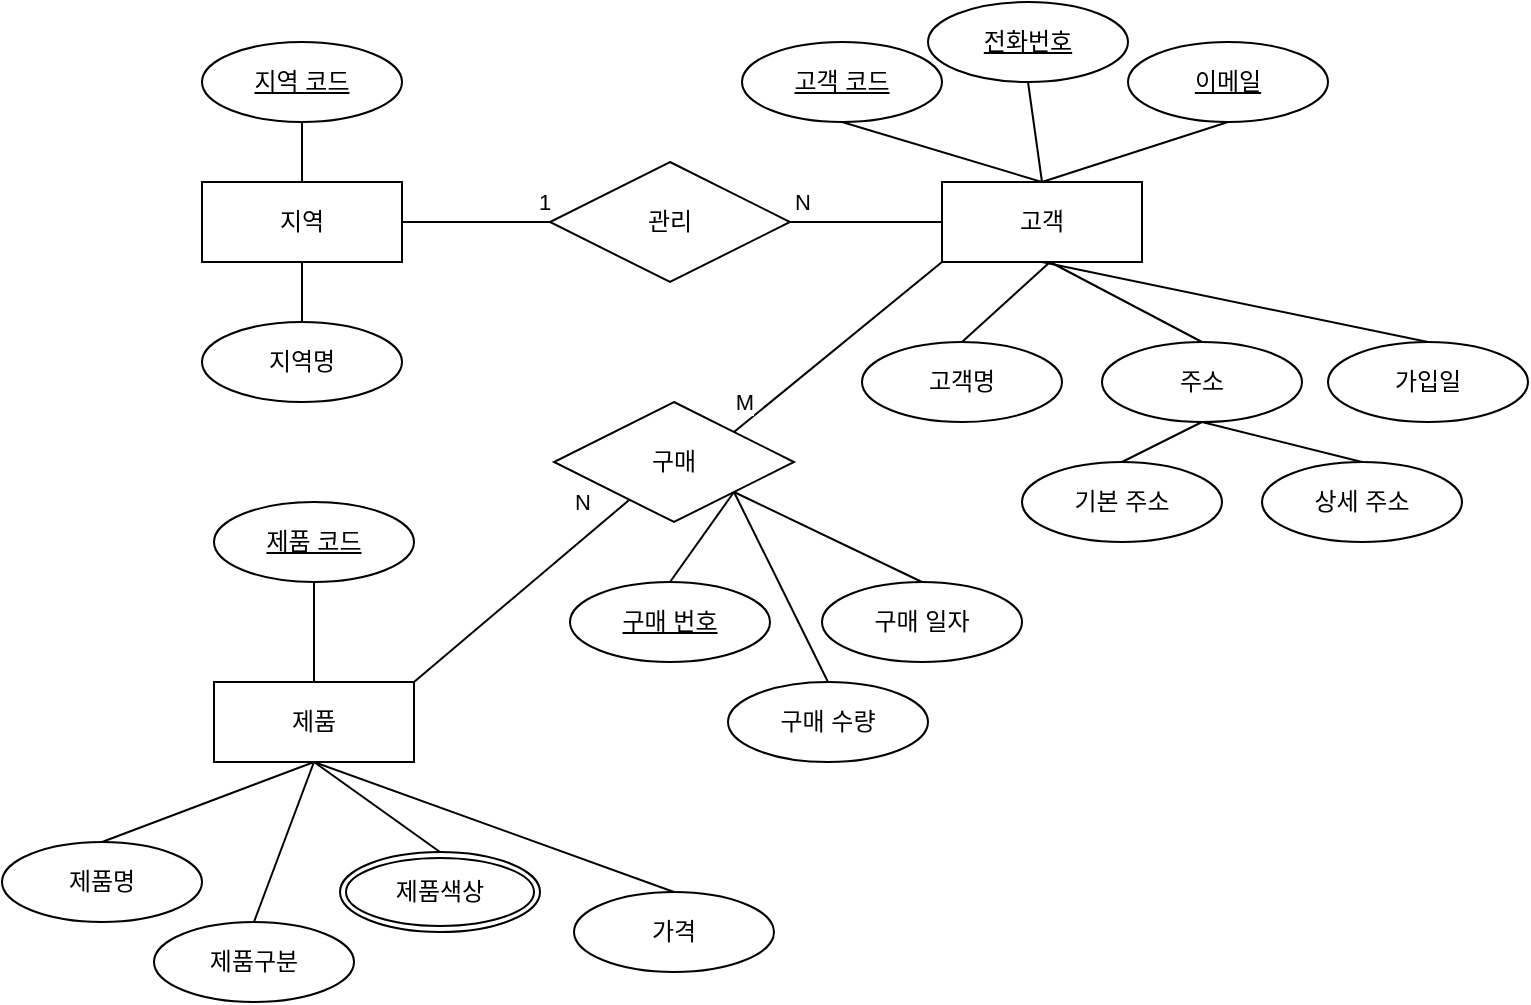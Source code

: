 <mxfile version="24.9.3">
  <diagram name="페이지-1" id="enFnvwbWuzKKpaWJElIv">
    <mxGraphModel dx="868" dy="928" grid="1" gridSize="10" guides="1" tooltips="1" connect="1" arrows="1" fold="1" page="1" pageScale="1" pageWidth="827" pageHeight="1169" math="0" shadow="0">
      <root>
        <mxCell id="0" />
        <mxCell id="1" parent="0" />
        <mxCell id="_jG1R0lDHDVyGRxt5Qsd-1" value="고객" style="whiteSpace=wrap;html=1;align=center;" vertex="1" parent="1">
          <mxGeometry x="490" y="100" width="100" height="40" as="geometry" />
        </mxCell>
        <mxCell id="_jG1R0lDHDVyGRxt5Qsd-2" value="고객명" style="ellipse;whiteSpace=wrap;html=1;align=center;" vertex="1" parent="1">
          <mxGeometry x="450" y="180" width="100" height="40" as="geometry" />
        </mxCell>
        <mxCell id="_jG1R0lDHDVyGRxt5Qsd-3" value="" style="endArrow=none;html=1;rounded=0;exitX=0.5;exitY=1;exitDx=0;exitDy=0;entryX=0.5;entryY=0;entryDx=0;entryDy=0;" edge="1" parent="1" target="_jG1R0lDHDVyGRxt5Qsd-2">
          <mxGeometry relative="1" as="geometry">
            <mxPoint x="544" y="140" as="sourcePoint" />
            <mxPoint x="424" y="200" as="targetPoint" />
          </mxGeometry>
        </mxCell>
        <mxCell id="_jG1R0lDHDVyGRxt5Qsd-4" value="전화번호" style="ellipse;whiteSpace=wrap;html=1;align=center;fontStyle=4;" vertex="1" parent="1">
          <mxGeometry x="483" y="10" width="100" height="40" as="geometry" />
        </mxCell>
        <mxCell id="_jG1R0lDHDVyGRxt5Qsd-5" value="" style="endArrow=none;html=1;rounded=0;exitX=0.5;exitY=1;exitDx=0;exitDy=0;entryX=0.5;entryY=0;entryDx=0;entryDy=0;" edge="1" parent="1" source="_jG1R0lDHDVyGRxt5Qsd-6" target="_jG1R0lDHDVyGRxt5Qsd-1">
          <mxGeometry relative="1" as="geometry">
            <mxPoint x="434" y="50" as="sourcePoint" />
            <mxPoint x="340" y="100" as="targetPoint" />
          </mxGeometry>
        </mxCell>
        <mxCell id="_jG1R0lDHDVyGRxt5Qsd-6" value="고객 코드" style="ellipse;whiteSpace=wrap;html=1;align=center;fontStyle=4;" vertex="1" parent="1">
          <mxGeometry x="390" y="30" width="100" height="40" as="geometry" />
        </mxCell>
        <mxCell id="_jG1R0lDHDVyGRxt5Qsd-8" value="주소" style="ellipse;whiteSpace=wrap;html=1;align=center;" vertex="1" parent="1">
          <mxGeometry x="570" y="180" width="100" height="40" as="geometry" />
        </mxCell>
        <mxCell id="_jG1R0lDHDVyGRxt5Qsd-11" value="가입일" style="ellipse;whiteSpace=wrap;html=1;align=center;" vertex="1" parent="1">
          <mxGeometry x="683" y="180" width="100" height="40" as="geometry" />
        </mxCell>
        <mxCell id="_jG1R0lDHDVyGRxt5Qsd-12" value="" style="endArrow=none;html=1;rounded=0;entryX=0.5;entryY=0;entryDx=0;entryDy=0;exitX=0.5;exitY=1;exitDx=0;exitDy=0;" edge="1" parent="1" source="_jG1R0lDHDVyGRxt5Qsd-4" target="_jG1R0lDHDVyGRxt5Qsd-1">
          <mxGeometry relative="1" as="geometry">
            <mxPoint x="600" y="50" as="sourcePoint" />
            <mxPoint x="675" y="100" as="targetPoint" />
          </mxGeometry>
        </mxCell>
        <mxCell id="_jG1R0lDHDVyGRxt5Qsd-13" value="" style="endArrow=none;html=1;rounded=0;exitX=0.5;exitY=1;exitDx=0;exitDy=0;entryX=0.5;entryY=0;entryDx=0;entryDy=0;" edge="1" parent="1" target="_jG1R0lDHDVyGRxt5Qsd-8">
          <mxGeometry relative="1" as="geometry">
            <mxPoint x="544" y="140" as="sourcePoint" />
            <mxPoint x="354" y="190" as="targetPoint" />
          </mxGeometry>
        </mxCell>
        <mxCell id="_jG1R0lDHDVyGRxt5Qsd-17" value="" style="endArrow=none;html=1;rounded=0;entryX=0.5;entryY=0;entryDx=0;entryDy=0;" edge="1" parent="1" target="_jG1R0lDHDVyGRxt5Qsd-11">
          <mxGeometry relative="1" as="geometry">
            <mxPoint x="540" y="140" as="sourcePoint" />
            <mxPoint x="750" y="180" as="targetPoint" />
            <Array as="points" />
          </mxGeometry>
        </mxCell>
        <mxCell id="_jG1R0lDHDVyGRxt5Qsd-18" value="지역" style="whiteSpace=wrap;html=1;align=center;" vertex="1" parent="1">
          <mxGeometry x="120" y="100" width="100" height="40" as="geometry" />
        </mxCell>
        <mxCell id="_jG1R0lDHDVyGRxt5Qsd-19" value="지역 코드" style="ellipse;whiteSpace=wrap;html=1;align=center;fontStyle=4;" vertex="1" parent="1">
          <mxGeometry x="120" y="30" width="100" height="40" as="geometry" />
        </mxCell>
        <mxCell id="_jG1R0lDHDVyGRxt5Qsd-20" value="지역명" style="ellipse;whiteSpace=wrap;html=1;align=center;" vertex="1" parent="1">
          <mxGeometry x="120" y="170" width="100" height="40" as="geometry" />
        </mxCell>
        <mxCell id="_jG1R0lDHDVyGRxt5Qsd-21" value="" style="endArrow=none;html=1;rounded=0;exitX=0.5;exitY=0;exitDx=0;exitDy=0;entryX=0.5;entryY=1;entryDx=0;entryDy=0;" edge="1" parent="1" source="_jG1R0lDHDVyGRxt5Qsd-18" target="_jG1R0lDHDVyGRxt5Qsd-19">
          <mxGeometry relative="1" as="geometry">
            <mxPoint x="20" y="100" as="sourcePoint" />
            <mxPoint x="210" y="90" as="targetPoint" />
          </mxGeometry>
        </mxCell>
        <mxCell id="_jG1R0lDHDVyGRxt5Qsd-22" value="" style="endArrow=none;html=1;rounded=0;exitX=0.5;exitY=1;exitDx=0;exitDy=0;entryX=0.5;entryY=0;entryDx=0;entryDy=0;" edge="1" parent="1" source="_jG1R0lDHDVyGRxt5Qsd-18" target="_jG1R0lDHDVyGRxt5Qsd-20">
          <mxGeometry relative="1" as="geometry">
            <mxPoint x="50" y="300" as="sourcePoint" />
            <mxPoint x="210" y="300" as="targetPoint" />
          </mxGeometry>
        </mxCell>
        <mxCell id="_jG1R0lDHDVyGRxt5Qsd-23" value="제품" style="whiteSpace=wrap;html=1;align=center;" vertex="1" parent="1">
          <mxGeometry x="126" y="350" width="100" height="40" as="geometry" />
        </mxCell>
        <mxCell id="_jG1R0lDHDVyGRxt5Qsd-24" value="제품명" style="ellipse;whiteSpace=wrap;html=1;align=center;" vertex="1" parent="1">
          <mxGeometry x="20" y="430" width="100" height="40" as="geometry" />
        </mxCell>
        <mxCell id="_jG1R0lDHDVyGRxt5Qsd-25" value="제품구분" style="ellipse;whiteSpace=wrap;html=1;align=center;" vertex="1" parent="1">
          <mxGeometry x="96" y="470" width="100" height="40" as="geometry" />
        </mxCell>
        <mxCell id="_jG1R0lDHDVyGRxt5Qsd-26" value="가격" style="ellipse;whiteSpace=wrap;html=1;align=center;" vertex="1" parent="1">
          <mxGeometry x="306" y="455" width="100" height="40" as="geometry" />
        </mxCell>
        <mxCell id="_jG1R0lDHDVyGRxt5Qsd-29" value="제품 코드" style="ellipse;whiteSpace=wrap;html=1;align=center;fontStyle=4;" vertex="1" parent="1">
          <mxGeometry x="126" y="260" width="100" height="40" as="geometry" />
        </mxCell>
        <mxCell id="_jG1R0lDHDVyGRxt5Qsd-30" value="" style="endArrow=none;html=1;rounded=0;exitX=0.5;exitY=1;exitDx=0;exitDy=0;entryX=0.5;entryY=0;entryDx=0;entryDy=0;" edge="1" parent="1" source="_jG1R0lDHDVyGRxt5Qsd-29" target="_jG1R0lDHDVyGRxt5Qsd-23">
          <mxGeometry relative="1" as="geometry">
            <mxPoint x="106" y="380" as="sourcePoint" />
            <mxPoint x="266" y="380" as="targetPoint" />
          </mxGeometry>
        </mxCell>
        <mxCell id="_jG1R0lDHDVyGRxt5Qsd-31" value="" style="endArrow=none;html=1;rounded=0;exitX=0.5;exitY=0;exitDx=0;exitDy=0;entryX=0.5;entryY=1;entryDx=0;entryDy=0;" edge="1" parent="1" source="_jG1R0lDHDVyGRxt5Qsd-24" target="_jG1R0lDHDVyGRxt5Qsd-23">
          <mxGeometry relative="1" as="geometry">
            <mxPoint x="106" y="380" as="sourcePoint" />
            <mxPoint x="166" y="390" as="targetPoint" />
          </mxGeometry>
        </mxCell>
        <mxCell id="_jG1R0lDHDVyGRxt5Qsd-32" value="" style="endArrow=none;html=1;rounded=0;exitX=0.5;exitY=0;exitDx=0;exitDy=0;entryX=0.5;entryY=1;entryDx=0;entryDy=0;" edge="1" parent="1" source="_jG1R0lDHDVyGRxt5Qsd-25" target="_jG1R0lDHDVyGRxt5Qsd-23">
          <mxGeometry relative="1" as="geometry">
            <mxPoint x="96" y="380" as="sourcePoint" />
            <mxPoint x="166" y="390" as="targetPoint" />
          </mxGeometry>
        </mxCell>
        <mxCell id="_jG1R0lDHDVyGRxt5Qsd-34" value="" style="endArrow=none;html=1;rounded=0;exitX=0.5;exitY=1;exitDx=0;exitDy=0;entryX=0.5;entryY=0;entryDx=0;entryDy=0;" edge="1" parent="1" source="_jG1R0lDHDVyGRxt5Qsd-23" target="_jG1R0lDHDVyGRxt5Qsd-26">
          <mxGeometry relative="1" as="geometry">
            <mxPoint x="96" y="380" as="sourcePoint" />
            <mxPoint x="256" y="380" as="targetPoint" />
          </mxGeometry>
        </mxCell>
        <mxCell id="_jG1R0lDHDVyGRxt5Qsd-52" value="구매 수량" style="ellipse;whiteSpace=wrap;html=1;align=center;" vertex="1" parent="1">
          <mxGeometry x="383" y="350" width="100" height="40" as="geometry" />
        </mxCell>
        <mxCell id="_jG1R0lDHDVyGRxt5Qsd-54" value="구매 일자" style="ellipse;whiteSpace=wrap;html=1;align=center;" vertex="1" parent="1">
          <mxGeometry x="430" y="300" width="100" height="40" as="geometry" />
        </mxCell>
        <mxCell id="_jG1R0lDHDVyGRxt5Qsd-56" value="구매 번호" style="ellipse;whiteSpace=wrap;html=1;align=center;fontStyle=4;" vertex="1" parent="1">
          <mxGeometry x="304" y="300" width="100" height="40" as="geometry" />
        </mxCell>
        <mxCell id="_jG1R0lDHDVyGRxt5Qsd-64" value="상세 주소" style="ellipse;whiteSpace=wrap;html=1;align=center;" vertex="1" parent="1">
          <mxGeometry x="650" y="240" width="100" height="40" as="geometry" />
        </mxCell>
        <mxCell id="_jG1R0lDHDVyGRxt5Qsd-65" value="기본 주소" style="ellipse;whiteSpace=wrap;html=1;align=center;" vertex="1" parent="1">
          <mxGeometry x="530" y="240" width="100" height="40" as="geometry" />
        </mxCell>
        <mxCell id="_jG1R0lDHDVyGRxt5Qsd-67" value="" style="endArrow=none;html=1;rounded=0;exitX=0.5;exitY=1;exitDx=0;exitDy=0;entryX=0.5;entryY=0;entryDx=0;entryDy=0;" edge="1" parent="1" source="_jG1R0lDHDVyGRxt5Qsd-8" target="_jG1R0lDHDVyGRxt5Qsd-65">
          <mxGeometry relative="1" as="geometry">
            <mxPoint x="464" y="350" as="sourcePoint" />
            <mxPoint x="370" y="290" as="targetPoint" />
          </mxGeometry>
        </mxCell>
        <mxCell id="_jG1R0lDHDVyGRxt5Qsd-68" value="" style="endArrow=none;html=1;rounded=0;entryX=0.5;entryY=0;entryDx=0;entryDy=0;exitX=0.5;exitY=1;exitDx=0;exitDy=0;" edge="1" parent="1" source="_jG1R0lDHDVyGRxt5Qsd-8" target="_jG1R0lDHDVyGRxt5Qsd-64">
          <mxGeometry relative="1" as="geometry">
            <mxPoint x="444" y="260" as="sourcePoint" />
            <mxPoint x="650" y="250" as="targetPoint" />
          </mxGeometry>
        </mxCell>
        <mxCell id="_jG1R0lDHDVyGRxt5Qsd-69" value="이메일" style="ellipse;whiteSpace=wrap;html=1;align=center;fontStyle=4;" vertex="1" parent="1">
          <mxGeometry x="583" y="30" width="100" height="40" as="geometry" />
        </mxCell>
        <mxCell id="_jG1R0lDHDVyGRxt5Qsd-70" value="" style="endArrow=none;html=1;rounded=0;entryX=0.5;entryY=0;entryDx=0;entryDy=0;exitX=0.5;exitY=1;exitDx=0;exitDy=0;" edge="1" parent="1" source="_jG1R0lDHDVyGRxt5Qsd-69" target="_jG1R0lDHDVyGRxt5Qsd-1">
          <mxGeometry relative="1" as="geometry">
            <mxPoint x="740" y="90" as="sourcePoint" />
            <mxPoint x="550" y="110" as="targetPoint" />
          </mxGeometry>
        </mxCell>
        <mxCell id="_jG1R0lDHDVyGRxt5Qsd-71" value="제품색상" style="ellipse;shape=doubleEllipse;margin=3;whiteSpace=wrap;html=1;align=center;" vertex="1" parent="1">
          <mxGeometry x="189" y="435" width="100" height="40" as="geometry" />
        </mxCell>
        <mxCell id="_jG1R0lDHDVyGRxt5Qsd-72" value="" style="endArrow=none;html=1;rounded=0;entryX=0.5;entryY=0;entryDx=0;entryDy=0;" edge="1" parent="1" target="_jG1R0lDHDVyGRxt5Qsd-71">
          <mxGeometry relative="1" as="geometry">
            <mxPoint x="176" y="390" as="sourcePoint" />
            <mxPoint x="306" y="420" as="targetPoint" />
          </mxGeometry>
        </mxCell>
        <mxCell id="_jG1R0lDHDVyGRxt5Qsd-73" value="관리" style="shape=rhombus;perimeter=rhombusPerimeter;whiteSpace=wrap;html=1;align=center;" vertex="1" parent="1">
          <mxGeometry x="294" y="90" width="120" height="60" as="geometry" />
        </mxCell>
        <mxCell id="_jG1R0lDHDVyGRxt5Qsd-74" value="" style="endArrow=none;html=1;rounded=0;exitX=1;exitY=0.5;exitDx=0;exitDy=0;entryX=0;entryY=0.5;entryDx=0;entryDy=0;" edge="1" parent="1" source="_jG1R0lDHDVyGRxt5Qsd-18" target="_jG1R0lDHDVyGRxt5Qsd-73">
          <mxGeometry relative="1" as="geometry">
            <mxPoint x="300" y="220" as="sourcePoint" />
            <mxPoint x="460" y="220" as="targetPoint" />
          </mxGeometry>
        </mxCell>
        <mxCell id="_jG1R0lDHDVyGRxt5Qsd-76" value="1" style="edgeLabel;html=1;align=center;verticalAlign=middle;resizable=0;points=[];" vertex="1" connectable="0" parent="_jG1R0lDHDVyGRxt5Qsd-74">
          <mxGeometry x="0.203" y="1" relative="1" as="geometry">
            <mxPoint x="26" y="-9" as="offset" />
          </mxGeometry>
        </mxCell>
        <mxCell id="_jG1R0lDHDVyGRxt5Qsd-75" value="" style="endArrow=none;html=1;rounded=0;exitX=1;exitY=0.5;exitDx=0;exitDy=0;entryX=0;entryY=0.5;entryDx=0;entryDy=0;" edge="1" parent="1" source="_jG1R0lDHDVyGRxt5Qsd-73" target="_jG1R0lDHDVyGRxt5Qsd-1">
          <mxGeometry relative="1" as="geometry">
            <mxPoint x="300" y="220" as="sourcePoint" />
            <mxPoint x="460" y="220" as="targetPoint" />
            <Array as="points" />
          </mxGeometry>
        </mxCell>
        <mxCell id="_jG1R0lDHDVyGRxt5Qsd-77" value="N" style="edgeLabel;html=1;align=center;verticalAlign=middle;resizable=0;points=[];" vertex="1" connectable="0" parent="_jG1R0lDHDVyGRxt5Qsd-75">
          <mxGeometry x="-0.214" y="2" relative="1" as="geometry">
            <mxPoint x="-24" y="-8" as="offset" />
          </mxGeometry>
        </mxCell>
        <mxCell id="_jG1R0lDHDVyGRxt5Qsd-78" value="구매" style="shape=rhombus;perimeter=rhombusPerimeter;whiteSpace=wrap;html=1;align=center;" vertex="1" parent="1">
          <mxGeometry x="296" y="210" width="120" height="60" as="geometry" />
        </mxCell>
        <mxCell id="_jG1R0lDHDVyGRxt5Qsd-79" value="" style="endArrow=none;html=1;rounded=0;exitX=1;exitY=0;exitDx=0;exitDy=0;" edge="1" parent="1" source="_jG1R0lDHDVyGRxt5Qsd-23" target="_jG1R0lDHDVyGRxt5Qsd-78">
          <mxGeometry relative="1" as="geometry">
            <mxPoint x="150" y="360" as="sourcePoint" />
            <mxPoint x="310" y="360" as="targetPoint" />
          </mxGeometry>
        </mxCell>
        <mxCell id="_jG1R0lDHDVyGRxt5Qsd-81" value="N" style="edgeLabel;html=1;align=center;verticalAlign=middle;resizable=0;points=[];" vertex="1" connectable="0" parent="_jG1R0lDHDVyGRxt5Qsd-79">
          <mxGeometry x="0.096" y="-1" relative="1" as="geometry">
            <mxPoint x="24" y="-41" as="offset" />
          </mxGeometry>
        </mxCell>
        <mxCell id="_jG1R0lDHDVyGRxt5Qsd-80" value="" style="endArrow=none;html=1;rounded=0;entryX=0;entryY=1;entryDx=0;entryDy=0;exitX=1;exitY=0;exitDx=0;exitDy=0;" edge="1" parent="1" source="_jG1R0lDHDVyGRxt5Qsd-78" target="_jG1R0lDHDVyGRxt5Qsd-1">
          <mxGeometry relative="1" as="geometry">
            <mxPoint x="150" y="360" as="sourcePoint" />
            <mxPoint x="310" y="360" as="targetPoint" />
          </mxGeometry>
        </mxCell>
        <mxCell id="_jG1R0lDHDVyGRxt5Qsd-83" value="M" style="edgeLabel;html=1;align=center;verticalAlign=middle;resizable=0;points=[];" vertex="1" connectable="0" parent="_jG1R0lDHDVyGRxt5Qsd-80">
          <mxGeometry x="-0.572" y="1" relative="1" as="geometry">
            <mxPoint x="-17" y="4" as="offset" />
          </mxGeometry>
        </mxCell>
        <mxCell id="_jG1R0lDHDVyGRxt5Qsd-84" value="" style="endArrow=none;html=1;rounded=0;exitX=1;exitY=1;exitDx=0;exitDy=0;entryX=0.5;entryY=0;entryDx=0;entryDy=0;" edge="1" parent="1" source="_jG1R0lDHDVyGRxt5Qsd-78" target="_jG1R0lDHDVyGRxt5Qsd-56">
          <mxGeometry relative="1" as="geometry">
            <mxPoint x="420" y="420" as="sourcePoint" />
            <mxPoint x="580" y="420" as="targetPoint" />
          </mxGeometry>
        </mxCell>
        <mxCell id="_jG1R0lDHDVyGRxt5Qsd-85" value="" style="endArrow=none;html=1;rounded=0;exitX=1;exitY=1;exitDx=0;exitDy=0;entryX=0.5;entryY=0;entryDx=0;entryDy=0;" edge="1" parent="1" source="_jG1R0lDHDVyGRxt5Qsd-78" target="_jG1R0lDHDVyGRxt5Qsd-52">
          <mxGeometry relative="1" as="geometry">
            <mxPoint x="420" y="420" as="sourcePoint" />
            <mxPoint x="430" y="340" as="targetPoint" />
          </mxGeometry>
        </mxCell>
        <mxCell id="_jG1R0lDHDVyGRxt5Qsd-86" value="" style="endArrow=none;html=1;rounded=0;exitX=1;exitY=1;exitDx=0;exitDy=0;entryX=0.5;entryY=0;entryDx=0;entryDy=0;" edge="1" parent="1" source="_jG1R0lDHDVyGRxt5Qsd-78" target="_jG1R0lDHDVyGRxt5Qsd-54">
          <mxGeometry relative="1" as="geometry">
            <mxPoint x="420" y="420" as="sourcePoint" />
            <mxPoint x="580" y="420" as="targetPoint" />
          </mxGeometry>
        </mxCell>
      </root>
    </mxGraphModel>
  </diagram>
</mxfile>
